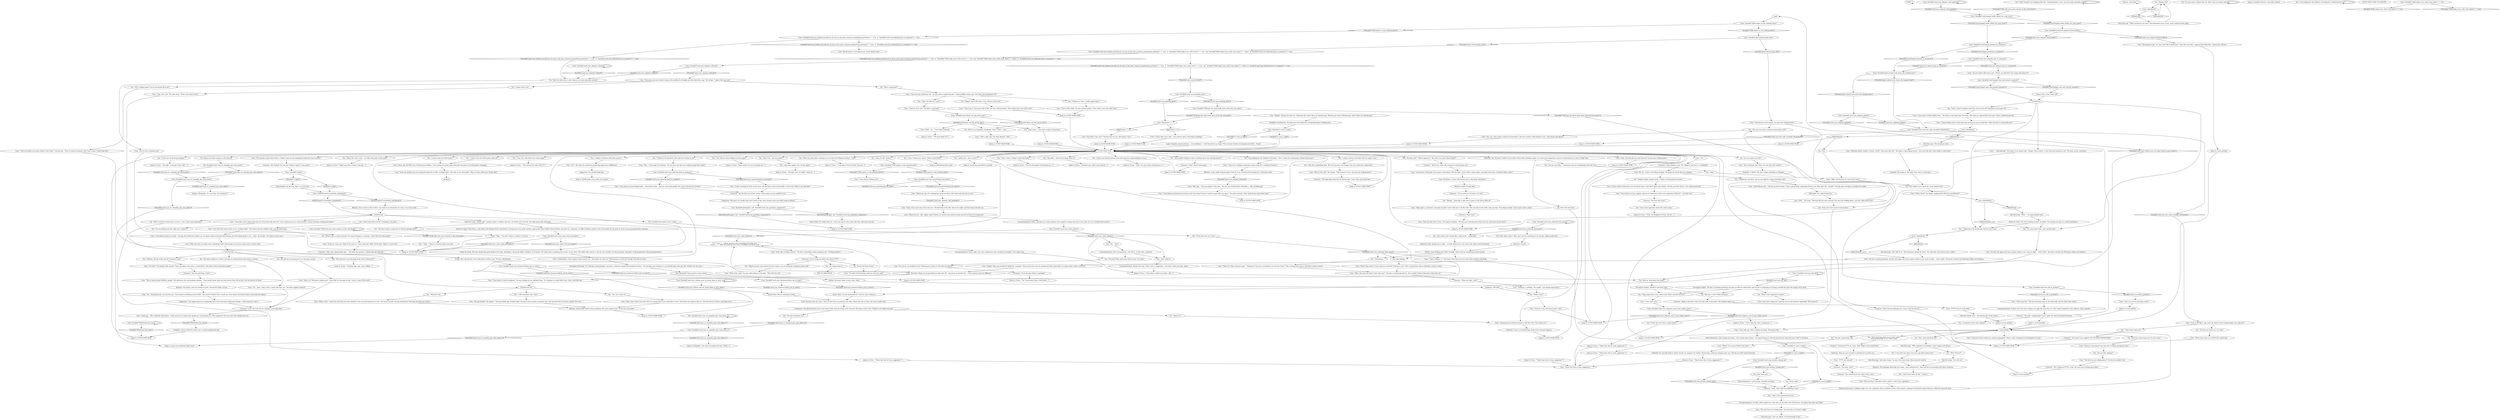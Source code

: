 # YARD / CUNO
# * All greeting except "Making amends".
#* Throwing up advice.
#* Buy pants.
# ==================================================
digraph G {
	  0 [label="START"];
	  1 [label="input"];
	  2 [label="You: \"Hey kid, a word. Police business.\""];
	  3 [label="You: \"Stop throwing rocks at my crime scene!\"\n\"Stop getting high at my crime scene!\""];
	  4 [label="You: \"I don't have time for this.\" [Leave.]"];
	  5 [label="Jump to: [cuno prehub]"];
	  6 [label="Cuno: \"Cuno dies, you're gonna pick one out of his brain like that too? Cuno's gonna go out in a hail of bullets. Gonna look like a fucking porcupine.\""];
	  7 [label="You: \"Total *retards* use language like that. Congratulations, Cuno, you just made yourself a retard.\""];
	  8 [label="Cuno: \"Uh...\""];
	  9 [label="You: \"I got more speed. Let's do this again.\""];
	  10 [label="Jump to: [Cuno: \"\"Fucking right, pig. Cuno's filling...\"]"];
	  11 [label="Cuno: \"Uh... North Jamrock,\" he corrects you. \"Cuno meant everything north of 8/81. The rooster fucked Cuno's words up. Cuno doesn't do South. Doesn't fuck with the Madre.\""];
	  12 [label="Cuno: Variable[\"XP.befriend_the_cuno\"]"];
	  13 [label="Variable[\"XP.befriend_the_cuno\"]", shape=diamond];
	  14 [label="!(Variable[\"XP.befriend_the_cuno\"])", shape=diamond];
	  15 [label="Volition: Good idea."];
	  16 [label="Untitled hub (02)"];
	  17 [label="Pain Threshold: Feels good for some reason."];
	  18 [label="Jump to: [CUNO MAIN HUB]"];
	  19 [label="You: \"Okay.\""];
	  20 [label="Cuno: \"You and Cuno are fucking done. Get the fuck out of Cuno's sight.\""];
	  21 [label="Cuno: \"... kipt kipt kipt.\" He comes to an abrupt stop. \"Alright, shut it down, C, the Cunn has business to do.\" He turns to you, victorious."];
	  22 [label="You: \"But I didn't try to shoot her, I just aimed at her.\""];
	  23 [label="Jump to: [CUNO MAIN HUB]"];
	  24 [label="Cuno: Variable[\"yard.cuno_fist_fail\"]"];
	  25 [label="Variable[\"yard.cuno_fist_fail\"]", shape=diamond];
	  26 [label="!(Variable[\"yard.cuno_fist_fail\"])", shape=diamond];
	  27 [label="Cuno: Variable[\"yard.cuno_altgreet_tribunal\"]"];
	  28 [label="Variable[\"yard.cuno_altgreet_tribunal\"]", shape=diamond];
	  29 [label="!(Variable[\"yard.cuno_altgreet_tribunal\"])", shape=diamond];
	  30 [label="Cuno: \"Fuck out of here with your commie propaganda. There's only Cunoganda in the Kingdom of Cuno.\""];
	  31 [label="You: \"Look, I have questions for you.\""];
	  32 [label="Cuno: \"Cuno's riding it, C.\" He wipes sweat from his brow and sends another rock flying."];
	  33 [label="You: \"Maybe I do?\""];
	  34 [label="Cuno: \"Well... uh...\" Cuno looks confused."];
	  35 [label="You: \"Oh yeah? What about your little Locust City then?\""];
	  36 [label="You: Cunofied Nonvomitor, here I come!"];
	  37 [label="You: \"Oh yeah, kids!\" (Nod in approval.) \"But don't you mean *desert kipt*?\""];
	  38 [label="You: \"I took care of the drug situation.\""];
	  39 [label="You: Try once more to figure him out, find a way to connect with him."];
	  40 [label="You: Variable[\"yard.cuno_wc_empathy_get_cuno_alone_2\"]"];
	  41 [label="Variable[\"yard.cuno_wc_empathy_get_cuno_alone_2\"]", shape=diamond];
	  42 [label="!(Variable[\"yard.cuno_wc_empathy_get_cuno_alone_2\"])", shape=diamond];
	  43 [label="Cuno: \"One word out of you, pigshit, and you're locked out of the Cuno experience *forever* -- you hear me?\""];
	  44 [label="Cuno: \"Fuck did you want anyway, you got your fuckbag down?\""];
	  45 [label="Jump to: [seafort.deserter_cuno_fake_switch]"];
	  46 [label="END OF EXISTENCE"];
	  47 [label="Cuno: \"Wish Cuno could,\" he says with sadness in his eyes. \"That shit was vile.\""];
	  48 [label="Cuno: \"Yeah, Cuno's got some advice for you.\" The kid looks to his left, then to his right, and then leans towards you."];
	  49 [label="Cuno: \"Cuno saw you wield that can,\" he says with an approving nod. \"Sweet graffito action, pig. Cuno likes that delinquent shit.\""];
	  50 [label="Cuno: \"People. They say you kind of *died* for a moment. That you let your shit out already, but then came back. So I guess that's what's cool now.\""];
	  51 [label="Jump to: [Cuno: \"\"Cuno knows where you sleep -- the...\"]"];
	  52 [label="Jump to: [CUNO MAIN HUB]"];
	  53 [label="You: \"Are you kids siblings?\""];
	  54 [label="Reaction Speed: Fast -- this kid has got street smarts."];
	  55 [label="Perception (Sight): The boy is sweating profusely, his eyes are like two black holes and his jaw is twitching as if trying to break free from the empire of his body."];
	  56 [label="Jump to: [TASK.make_truce_with_Cuno_done]"];
	  57 [label="Untitled hub"];
	  58 [label="Cunoesse: \"Yeah! *Real* interesting.\""];
	  59 [label="Jump to: [Cuno: \"\"No. Cuno doesn't give a fuck about...\"]"];
	  60 [label="Cuno: \"Look bitches, Cuno's gonna wrap it up for you.\" He pushes his chin out. \"Talk business or fuck off. Enough 'bout this art shit.\""];
	  61 [label="Esprit de Corps: \"Bleed, pig!\" someone opens a window and says, but Émile can't see who. His sight grows dim with pain..."];
	  62 [label="You: \"This all so superficial, kids. The race mystery runs deeper than you could ever understand.\""];
	  63 [label="Jump to: [Cuno: \"\"The fuck about it?\"\"]"];
	  64 [label="Authority: VICTORY!"];
	  65 [label="Cuno: Variable[\"yard.cuno_volition_says_he_hasnt_been_in_your_room\"]"];
	  66 [label="Variable[\"yard.cuno_volition_says_he_hasnt_been_in_your_room\"]", shape=diamond];
	  67 [label="!(Variable[\"yard.cuno_volition_says_he_hasnt_been_in_your_room\"])", shape=diamond];
	  68 [label="Cuno: \"You missed a good show before. A *kipt* came by and completely fucked the tree to pieces.\""];
	  69 [label="You: \"Cuno, I... I threw up and I can't investigate the body now...\"\n\"Cuno, I... I... keep throwing up and I can't investigate the body at all...\""];
	  70 [label="Jump to: [CUNO MAIN HUB]"];
	  71 [label="Jump to: [Cuno: \"\"Shoot that shit at Cuno, piggonaut.\"\"]"];
	  72 [label="Jump to: [Cuno: \"\"Shoot that shit at Cuno, piggonaut.\"\"]"];
	  73 [label="Cuno: Variable[\"yard.cuno_authority_fuck_cuno\"]"];
	  74 [label="Variable[\"yard.cuno_authority_fuck_cuno\"]", shape=diamond];
	  75 [label="!(Variable[\"yard.cuno_authority_fuck_cuno\"])", shape=diamond];
	  76 [label="Cuno: \"Yeah...\" There's a dreamy look in his eyes."];
	  77 [label="Cuno: Variable[\"yard.cuno_altgreet_wall_painting\"]"];
	  78 [label="Variable[\"yard.cuno_altgreet_wall_painting\"]", shape=diamond];
	  79 [label="!(Variable[\"yard.cuno_altgreet_wall_painting\"])", shape=diamond];
	  80 [label="You: \"What's that supposed to mean?\""];
	  81 [label="You: Hold on, what does that mean?"];
	  82 [label="Cuno: \"Cuno knows where you sleep -- the pig who fucked his window up. I'm gonna climb in through that balcony, put the fucking knife in you... yeah,\" he mouths: \"I've been in your room.\""];
	  83 [label="You: \"Hmmm... looks like it does have a place in the future after all.\""];
	  84 [label="Cuno: \"Yeah, the fuck did you want anyway? You got your fuckbag down.\""];
	  85 [label="You: \"I have more questions about the crime scene.\""];
	  86 [label="Authority: No! You don't *need* to ever talk to these little shitheads again. It's much more important to prove to this kid you're a man. A *big* man."];
	  87 [label="You: \"About the crime scene -- you kids often play in this yard?\""];
	  88 [label="You: \"I am looking for the Children of the Big Sea. Would that be you?\""];
	  89 [label="Cuno: \"Cuno is the Big C, pig, and Cuno doesn't have fucking diaper rats, does he?\""];
	  90 [label="Cuno: \"Cuno cares now.\""];
	  91 [label="Jump to: [Cuno: \"\"Can't talk, pig. Shit's coming up...\"]"];
	  92 [label="You: \"Really Cuno?\""];
	  93 [label="Jump to: [cuno prehub]"];
	  94 [label="You: \"I'm not getting into this right now.\" [Leave.]"];
	  95 [label="Esprit de Corps: Porta Rosa, a side alley of the Boogie Street spearhead. A young man in his early twenties approaches Patrol Officer Émile Mollins and asks for a cigarette. As Officer Mollins reaches in his coat pocket for the pack of 'Astra' he just purchased this morning..."];
	  96 [label="You: \"Don't be silly, you're a kid. Answer me some questions instead.\""];
	  97 [label="Cuno: Variable[\"TASK.add_even_more_beauty_to_the_wall_done\"]"];
	  98 [label="Variable[\"TASK.add_even_more_beauty_to_the_wall_done\"]", shape=diamond];
	  99 [label="!(Variable[\"TASK.add_even_more_beauty_to_the_wall_done\"])", shape=diamond];
	  100 [label="darkhub"];
	  101 [label="Rhetoric: Money-debt doesn't mean anything. He's just saying words. You're not in his debt."];
	  102 [label="Cuno: \"After this shit you better have something *real* interesting to say if you wanna stay in Cuno's face.\""];
	  103 [label="Drama: Sire, the boy has *not* really been in thine room. 'Tis but a falsification."];
	  104 [label="Conceptualization: It's like a little engine has come alive on the other side of the fence. An engine that only says *kipt*."];
	  105 [label="Cuno: \"Alright.\" He juts his chin out. \"Entertain the Cuno! Show me whatcha got. Whatcha got there? Whatcha got, huh?! Show me whatcha got!\""];
	  106 [label="You: Figure out what's going on with this kid."];
	  107 [label="You: Variable[\"yard.cuno_wc_empathy_get_cuno_alone\"]"];
	  108 [label="Variable[\"yard.cuno_wc_empathy_get_cuno_alone\"]", shape=diamond];
	  109 [label="!(Variable[\"yard.cuno_wc_empathy_get_cuno_alone\"])", shape=diamond];
	  110 [label="Cunoesse: \"You heard Cuno, pighole! NO FUCKING DIAPER RATS!\""];
	  111 [label="You: \"I am looking for the Children of the Big C. The C stands for Communism. Would that be you?\""];
	  112 [label="You: \"Stop using slurs at my crime scene. That's not how we do it.\""];
	  113 [label="Cuno: \"What?! You wanna *fuck* Cuno now?\""];
	  114 [label="Cuno: \"Can't you see I'm throwing rocks?!\""];
	  115 [label="Cuno: \"Necromancer pig,\" he says, eyes full of admiration. \"That shit was dark... going in there like that... brutal shit. Tell me:\""];
	  116 [label="You: \"Who's saying that?\""];
	  117 [label="Kim Kitsuragi: \"Not *all* of us.\" The lieutenant shakes his head. \"Acts like that stick with you for a while.\""];
	  118 [label="You: Never mind."];
	  119 [label="Jump to: [CUNO MAIN HUB]"];
	  120 [label="You: \"He said to thank you. Wasn't too keen on chasing down that armour anyway.\""];
	  121 [label="You: \"Yes. Let's move on.\""];
	  122 [label="Cuno: The kid raises his voice: \"But you and Cuno are good for now. Pals. Shoot that shit at Cuno, let's have a jolly time.\""];
	  123 [label="Savoir Faire: It's not impossible for a boy his size to climb in..."];
	  124 [label="Jump to: [Cuno: \"\"Yeah, the Kingdom of Cuno, the fuc...\"]"];
	  125 [label="Kim Kitsuragi: \"Hmh...\" An imperceptible nod."];
	  126 [label="Kim Kitsuragi: \"*We* shouldn't do anything. I don't tempt such forces.\""];
	  127 [label="Cuno: \"F****ts love it in the dick.\""];
	  128 [label="Cuno: \"Yeah, like a fucking volcano!\" The kid is mimicking violent puking noises. \"Fucking pathetic.\""];
	  129 [label="Cuno: \"So you tried to kill Cuno's girl... What's up with that? You wanna talk about it?\""];
	  130 [label="Jump to: [Cuno: \"\"Right, pig, this is where Cuno pla...\"]"];
	  131 [label="Jump to: [CUNO MAIN HUB]"];
	  132 [label="Jump to: [CUNO MAIN HUB]"];
	  133 [label="Kim Kitsuragi: \"*Why* would you say that?\" The lieutenant turns to you, more surprised than angry."];
	  134 [label="Conceptualization: That's right, turn your weaknesses into conceptual strengths. Try it again now."];
	  135 [label="Cuno: \"The fuck are you talking about?\" He throws another rock."];
	  136 [label="Cuno: Variable[\"yard.cuno_left_in_prehub\"]"];
	  137 [label="Variable[\"yard.cuno_left_in_prehub\"]", shape=diamond];
	  138 [label="!(Variable[\"yard.cuno_left_in_prehub\"])", shape=diamond];
	  139 [label="Jump to: [Cuno: \"\"Shoot that shit at Cuno, piggonaut.\"\"]"];
	  140 [label="Cuno: \"Cuno's cruising his bitch on the town and the bitch comes back griefin' to the Cuno? What is up with that?\""];
	  141 [label="Savoir Faire: It's totally okay for a man your age to wear pants like that. And you're not fat."];
	  142 [label="Jump to: [Empathy: \"You were too pushy last time. Think...\"]"];
	  143 [label="Suggestion: You should thank him."];
	  144 [label="Esprit de Corps: The man shoots him point blank in his chest. Breathless, the patrol officer collapses in the gutter. His right hand is grabbing the armour on his chest. The bullet didn't pierce it, but he can't breathe. On the pavement, the patter of the perpetrator's feet growing distant."];
	  145 [label="Cunoesse: \"Kipt, kipt, kiptidy kipty kipt...\" The little one sputters, \"kiptidy kipt kipt kipt kipt...\""];
	  146 [label="Jump to: [CUNO MAIN HUB]"];
	  147 [label="Cuno: \"Yeah, kipt's a cool word. Cool men say kipt. Cuno's dad says it all the time, they say kipt on the radio. Cops say kipt. Even kipts say kipt. Cuno's cool. Cuno's a kipt.\""];
	  148 [label="You: \"Alright alright, simmer down. I think we all learned our lesson.\""];
	  149 [label="Jump to: [XP.befriend_the_cuno]"];
	  150 [label="Cuno: Variable[\"yard.cuno_dramaorvolition_not_in_room\"]"];
	  151 [label="Variable[\"yard.cuno_dramaorvolition_not_in_room\"]", shape=diamond];
	  152 [label="!(Variable[\"yard.cuno_dramaorvolition_not_in_room\"])", shape=diamond];
	  153 [label="You: \"I'll write you down as a 'no' then.\""];
	  154 [label="Cunoesse: \"Oh yeah, *napakymppi* Cuno!\" yells the other kid behind the fence."];
	  155 [label="Rhetoric: The language these kids are using... pure unfettered id. There will be no reasoning with those creatures."];
	  156 [label="Cuno: \"The fuck does Cuno know what a rake is. Cuno's not a gardener.\""];
	  157 [label="DOOM THAT CAME TO SARNATH"];
	  158 [label="You: \"You got a good hand, kid!\""];
	  159 [label="Cuno: \"Can't talk, pig. Shit's coming up strong. Throwing rocks.\""];
	  160 [label="Electrochemistry: Shit coming up strong... that sounds good. Joyous. You should hang out with this kid and see what that juicy *shit* is all about."];
	  161 [label="Cuno: \"You're still a dink,\" he says without malice. \"Now what's your case with Cuno?\""];
	  162 [label="You: \"Easy, Cuno... I just had a couple of questions.\""];
	  163 [label="Kim Kitsuragi: \"Just take it easy,\" he says with what seems like excessive caution."];
	  164 [label="Conceptualization: Don't ask questions, roll with it. It will work, I promise!"];
	  165 [label="Cuno: DayCount() == 3"];
	  166 [label="DayCount() == 3", shape=diamond];
	  167 [label="!(DayCount() == 3)", shape=diamond];
	  168 [label="Cuno: \"Cuno hopes you learned your lesson and Cuno doesn't have to send his guys after you again.\" He nods seriously. \"Now, what do you want from Cuno?\""];
	  169 [label="Cuno: \"Cuno knows which kipt Cuno meant. Cuno knows *all* the kipts. Cuno's dad's a kipt-expert, says kipt every day! A hundred times a day!!\""];
	  170 [label="Cuno: \"Uh... fuck... okay. Cuno's a giver like that, yes.\" He looks slightly confused."];
	  171 [label="Cunoesse: \"Are you snitching, Cuno?!\""];
	  172 [label="Cuno: \"What is this -- tryin'a be cool with your new asshole? Cuno was just being nice to you.\" He waves you off. \"You got fucked bad. Now limp the fuck out of here.\""];
	  173 [label="Cunoesse: \"Even the pigs think it's garbage!\""];
	  174 [label="Perception (Hearing): \"It's still piss-weak garbage!\" you hear a subsonic squeak from behind the fence. \"No one likes your fucking art, you should bang with your life. Murder was the case...\""];
	  175 [label="Cuno: IsKimHere()"];
	  176 [label="IsKimHere()", shape=diamond];
	  177 [label="!(IsKimHere())", shape=diamond];
	  178 [label="Cuno: \"Whatcha fuckin' noddin' at there, 'clard?! Cuno sees that shit.\" He makes a discarding motion. \"Let's just talk shit, Cuno needs to calm down.\""];
	  179 [label="You: Nod."];
	  180 [label="Cuno: \"Now lay that shit at Cuno.\" He snaps his fingers. \"You got your fuck bag down from the tree, fuck more do you want?\""];
	  181 [label="Cuno: IsTHCPresent(\"revacholian_nationhood\")"];
	  182 [label="IsTHCPresent(\"revacholian_nationhood\")", shape=diamond];
	  183 [label="!(IsTHCPresent(\"revacholian_nationhood\"))", shape=diamond];
	  184 [label="Jump to: [CUNO MAIN HUB]"];
	  185 [label="You: \"Oh, now you want a normal conversation, huh?\""];
	  186 [label="Cuno: \"Like fuck you did...\" He lets go of his throat. \"Cuno's gonna keep saying kipt forever now. Kipt, kipt, kih.. *cough*.\" He only gets two kipts out before he coughs."];
	  187 [label="You: \"Cuno, let's talk about your shack again.\""];
	  188 [label="You: \"I want to buy the FALN pants.\""];
	  189 [label="Cuno: Variable[\"tc.kipt\"]"];
	  190 [label="Variable[\"tc.kipt\"]", shape=diamond];
	  191 [label="!(Variable[\"tc.kipt\"])", shape=diamond];
	  192 [label="You: \"We're talking again? You're not pissed off at me?\""];
	  193 [label="Cuno: \"Cuno isn't a fucking communist, bacon man, he's a fucking *Cunoist.*\""];
	  194 [label="Cuno: \"What's the matter? Cuno's got you cornered? Nothing to say?\" He's swaying from side to side like a vicious rooster."];
	  195 [label="Jump to: [Cuno: \"\"Shitload, pig, what's your questio...\"]"];
	  196 [label="Jump to: [CUNO MAIN HUB]"];
	  197 [label="You: \"I guess that's true.\""];
	  198 [label="Jump to: [CUNO MAIN HUB]"];
	  199 [label="Cunoesse: \"He's calling us f****ts, Cuno! He says we're fucking each other.\""];
	  200 [label="Cuno: Variable[\"TASK.report_to_the_tribunal_done\"]"];
	  201 [label="Variable[\"TASK.report_to_the_tribunal_done\"]", shape=diamond];
	  202 [label="!(Variable[\"TASK.report_to_the_tribunal_done\"])", shape=diamond];
	  203 [label="Cuno: Variable[\"yard.cuno_lets_talk_succeded_whitecheck\"]"];
	  204 [label="Variable[\"yard.cuno_lets_talk_succeded_whitecheck\"]", shape=diamond];
	  205 [label="!(Variable[\"yard.cuno_lets_talk_succeded_whitecheck\"])", shape=diamond];
	  206 [label="Cuno: \"Watch out, pig. It's a dangerous world out there. But Cuno's got his eyes on you.\""];
	  207 [label="Jump to: [Cuno: \"\"All right, now we talkin'. Same sh...\"]"];
	  208 [label="You: \"I want to buy the FALN pants after all.\""];
	  209 [label="You: \"He told me you promised to 'sic the pigs' on him.\""];
	  210 [label="Jump to: [CUNO MAIN HUB]"];
	  211 [label="You: \"Cuno, I wasn't trying to shoot her. It just went off. Sometimes it just goes off...\""];
	  212 [label="Cuno: \"Cuno wants to like reckless shit...\" He looks at one hand, then the other. \"But then you almost kill Cuno's girl. Cuno's conflicted and shit.\""];
	  213 [label="Composure: The determination in his voice leaves little room for doubt in his sincerity. He means every word. *Needs* to be taken seriously."];
	  214 [label="You: \"Try me, you little...\" (Seriously risk your relationship with the Cuno.)"];
	  215 [label="Cunoesse: \"Fuck that f****t up, Cuno. Yeah! Right in the mouth-hole!\""];
	  216 [label="Authority: They pay you no heed or pretend not to notice you."];
	  217 [label="cuno prehub"];
	  218 [label="You: I don't know, that sounds like a risky move -- saying that."];
	  219 [label="You: Say nothing."];
	  220 [label="Cuno: \"Fuck no! Cuno doesn't buy that shit. Fucking entrapment shit.\""];
	  221 [label="Jump to: [CUNO MAIN HUB]"];
	  222 [label="Authority: Yeah, maybe you're right... it works better if it's not a kid at the other end of the barrel."];
	  223 [label="Jump to: [cuno prehub]"];
	  224 [label="Cuno: Variable[\"yard.cuno_locked_yourself_out_of_cuno_in_his_post_cunoesse_gunpointing_greeting\"] == true  or  (Variable[\"TASK.make_truce_with_Cuno\"] == true  and  Variable[\"TASK.make_truce_with_Cuno_done\"] == false)  or  Variable[\"yard.cuno_befriend_lost_to_cunoesse\"] == true"];
	  225 [label="Variable[\"yard.cuno_locked_yourself_out_of_cuno_in_his_post_cunoesse_gunpointing_greeting\"] == true  or  (Variable[\"TASK.make_truce_with_Cuno\"] == true  and  Variable[\"TASK.make_truce_with_Cuno_done\"] == false)  or  Variable[\"yard.cuno_befriend_lost_to_cunoesse\"] == true", shape=diamond];
	  226 [label="!(Variable[\"yard.cuno_locked_yourself_out_of_cuno_in_his_post_cunoesse_gunpointing_greeting\"] == true  or  (Variable[\"TASK.make_truce_with_Cuno\"] == true  and  Variable[\"TASK.make_truce_with_Cuno_done\"] == false)  or  Variable[\"yard.cuno_befriend_lost_to_cunoesse\"] == true)", shape=diamond];
	  227 [label="Cuno: Cuno starts doing the *I got my eye on you* gesture repeatedly. \"Who knows?!\""];
	  228 [label="Cunoesse: \"Watch out, Cuno! He's trying to crawl up your ass!\""];
	  229 [label="Kim Kitsuragi: The lieutenant nods."];
	  230 [label="Reaction Speed: Except kipts."];
	  231 [label="You: \"Okay, I'm off.\" [Leave.]"];
	  232 [label="Electrochemistry: I mean drugs. The kid's on drugs."];
	  233 [label="Cuno: \"Fuck no! Art's shit.\" He takes a step back."];
	  234 [label="You: (Write in an imaginary notebook.) \"Got it: *Art's... shit....\""];
	  235 [label="Cuno: \"Cool, cool, cool.\" He nods along. \"That's very cool to Cuno.\""];
	  236 [label="You: \"Great, but can I have a quick word?\""];
	  237 [label="Conceptualization: Always the cynic. Then I have a suggestion -- just don't vomit any more, okay?"];
	  238 [label="You: \"You know what's a good line of work for getting shot?\""];
	  239 [label="Cuno: Variable[\"TASK.get_the_dead_body_down_from_the_tree_done\"]"];
	  240 [label="Variable[\"TASK.get_the_dead_body_down_from_the_tree_done\"]", shape=diamond];
	  241 [label="!(Variable[\"TASK.get_the_dead_body_down_from_the_tree_done\"])", shape=diamond];
	  242 [label="Jump to: [Cuno: \"\"All right, so you got Cuno's kilo....\"]"];
	  243 [label="Cuno: \"Here, pig. We FALN now. Performance buddies.\" Cuno unzips his jacket again and pulls the pants out of the plastic wrapping."];
	  244 [label="You: \"I talked to Mañana about the armour.\""];
	  245 [label="Cuno: \"Cuno doesn't reward weakness,\" he says looking at your pathetic limp. \"It's business as usual with Cuno. Cuno's cold like that.\""];
	  246 [label="Cunoesse: \"Try to crawl out of Cuno's ass now!\""];
	  247 [label="Jump to: [CUNO MAIN HUB]"];
	  248 [label="Volition: He hasn't been in your room, relax."];
	  249 [label="Conceptualization: If there ever was such a thing as an ugly kid, then this is it. He's almost exquisite in his ugliness. Like a gremlin."];
	  250 [label="Cuno: \"That's it?! That's all you've got -- *Noooooo*? Got your ass handed to you by the Cuno?!\" He's swaying from side to side like a vicious rooster."];
	  251 [label="Cuno: Variable[\"yard.shack_saw_the_locust_city\"]"];
	  252 [label="Variable[\"yard.shack_saw_the_locust_city\"]", shape=diamond];
	  253 [label="!(Variable[\"yard.shack_saw_the_locust_city\"])", shape=diamond];
	  254 [label="Cuno: IsKimHere()"];
	  255 [label="IsKimHere()", shape=diamond];
	  256 [label="!(IsKimHere())", shape=diamond];
	  257 [label="Cuno: \"Fuck no, Cuno still doesn't give a shit.\""];
	  258 [label="Cuno: Variable[\"yard.cuno_altgreet_found_bullet\"]"];
	  259 [label="Variable[\"yard.cuno_altgreet_found_bullet\"]", shape=diamond];
	  260 [label="!(Variable[\"yard.cuno_altgreet_found_bullet\"])", shape=diamond];
	  261 [label="You: \"Let's discuss these illegal narcotics again.\""];
	  262 [label="You: \"Hey Cuno... got any speed?\""];
	  263 [label="Cuno: \"Cuno gives you hot fucking leads... snitch-bitch style -- and you come back griefin' the Cuno? The fuck out of here!\""];
	  264 [label="Cunoesse: \"Cuno sent your fat ass running around like jello!\""];
	  265 [label="You: \"Whatever, kid...\""];
	  266 [label="Cuno: \"You got fucked.\" He repeats. \"You got fucked, pig. Fucked *bad*. Of course you're gonna remember this. Now get the fuck out of here, griefin' the Cuno...\""];
	  267 [label="Cunoesse: \"You hear the Cuno?\""];
	  268 [label="You: Nod. (You hear him.)"];
	  269 [label="Cuno: \"Fuck you, Cuno says *kipt* if he wants to. Cuno's dad says *kipt* all the time. *Kipt's* a cool word.\""];
	  270 [label="Cunoesse: \"The huge kipt made him his bottom kipt, Cuno! Stay away from him!\""];
	  271 [label="Esprit de Corps: You *are* making excuses, he thinks. For aiming your gun at a child nonetheless."];
	  272 [label="You: \"What *forces*?\""];
	  273 [label="Cuno: \"Cuno doesn't fucking care.\""];
	  274 [label="You: \"I don't know, does he?\""];
	  275 [label="Rhetoric: A new mode of government: Rule by Cuno. Outside of this backyard, it will never exist."];
	  276 [label="Cuno: \"Cuno's got this.\" The boy throwing rocks at the dead body can't be older than twelve."];
	  277 [label="Authority: It's just like back in school. Insults are weapons for bullies. Disarm him, make his weapons your own. Tell him you *do* wanna fuck him."];
	  278 [label="You: Uhh... what?"];
	  279 [label="You: \"I'm sorry about that, I got carried away.\""];
	  280 [label="Jump to: [CUNO MAIN HUB]"];
	  281 [label="Jump to: [cuno prehub]"];
	  282 [label="You: \"What was that about running you an errand and *illegal narcotics*, Cuno?\""];
	  283 [label="Jump to: [Cuno: \"\"Cuno gets it from his dad. Cuno an...\"]"];
	  284 [label="Cuno: HasVolitionDamage()  and  Variable[\"yard.cuno_gardener_composure\"]"];
	  285 [label="HasVolitionDamage()  and  Variable[\"yard.cuno_gardener_composure\"]", shape=diamond];
	  286 [label="!(HasVolitionDamage()  and  Variable[\"yard.cuno_gardener_composure\"])", shape=diamond];
	  287 [label="Perception (Sight): The kid is obviously high."];
	  288 [label="Suggestion: Cuno appreciates you recognizing him as the sovereign of Jamrock, though... North Jamrock, that is."];
	  289 [label="Cuno: \"It's not art, it's fucking brutal. Nothing pussy about it! The fuck out of here!\""];
	  290 [label="Cuno: Variable[\"yard.cuno_esprit_shot_porcupine\"]"];
	  291 [label="Variable[\"yard.cuno_esprit_shot_porcupine\"]", shape=diamond];
	  292 [label="!(Variable[\"yard.cuno_esprit_shot_porcupine\"])", shape=diamond];
	  293 [label="Drama: Sire, it just *went off*!"];
	  294 [label="Savoir Faire: But he could get in there."];
	  295 [label="Cuno: \"Aaaaaand you're back in business with the Cuno. Now what is it?\""];
	  296 [label="Jump to: [Cuno: \"\"The fuck do you want with it?\"\"]"];
	  297 [label="Cuno: \"What, bitch?! You fuckin' making EXCUSES for yourself now?\""];
	  298 [label="You: \"A moment of your time, please!\""];
	  299 [label="Cuno: Variable[\"TASK.make_truce_with_Cuno_done\"] == true"];
	  300 [label="Variable[\"TASK.make_truce_with_Cuno_done\"] == true", shape=diamond];
	  301 [label="!(Variable[\"TASK.make_truce_with_Cuno_done\"] == true)", shape=diamond];
	  302 [label="Cuno: \"Shoot that shit at Cuno, piggonaut.\""];
	  303 [label="You: \"Maybe you got some advice for me? I mean, you are obviously handling it quite well.\""];
	  304 [label="Cunoesse: \"You're lucky you didn't die there, f****t!\""];
	  305 [label="You: \"Ah, forget about it.\""];
	  306 [label="Cuno: \"What are you... like, eighty, right? Maybe you should stop embarrassing yourself in front of a fucking kid.\""];
	  307 [label="You: Juicy what now?"];
	  308 [label="You: I don't think so."];
	  309 [label="You: \"I'll be there for you, Cuno.\""];
	  310 [label="Cuno: \"Pig...\" Cuno slaps his forehead. \"Do you have any idea how fucking stupid that sounds.\""];
	  311 [label="Cuno: \"This is some ancient bullshit, people!\" He addresses the surrounding windows. \"Cuno would rather take ten than snitch! Pig's full of shit! Get the fuck out of here!\""];
	  312 [label="You: \"You don't threaten me.\""];
	  313 [label="Cuno: \"Can't tell Cuno what words to use. Fucking *kipt*.\" He imbues the last syllable with a special kind of joy."];
	  314 [label="Cuno: \"Kh...ff... Cuno's not fucking choking.\" He grabs his throat like he's choking."];
	  315 [label="Untitled hub"];
	  316 [label="Cuno: \"Yes, yes, Cuno wants a normal conversation!\" He even sounds a little plaintive now. \"Ask normal shit please.\""];
	  317 [label="Cuno: \"Shit...\" He stops. \"The fuck did you want anyway? You got your fuckbag down, now let's talk normal shit.\""];
	  318 [label="You: \"I want to discuss the body with you again, Cuno.\""];
	  319 [label="You: \"Cuno, I found your shack.\" (Point to the shack.)"];
	  320 [label="Cuno: Variable[\"tc.cuno_is_high\"]"];
	  321 [label="Variable[\"tc.cuno_is_high\"]", shape=diamond];
	  322 [label="!(Variable[\"tc.cuno_is_high\"])", shape=diamond];
	  323 [label="You: \"I gotta ask... who is Cuno?\""];
	  324 [label="Cuno: Variable[\"yard.cuno_locked_yourself_out_of_cuno_in_his_post_cunoesse_gunpointing_greeting\"] == true  or  Variable[\"yard.cuno_befriend_lost_to_cunoesse\"] == true"];
	  325 [label="Variable[\"yard.cuno_locked_yourself_out_of_cuno_in_his_post_cunoesse_gunpointing_greeting\"] == true  or  Variable[\"yard.cuno_befriend_lost_to_cunoesse\"] == true", shape=diamond];
	  326 [label="!(Variable[\"yard.cuno_locked_yourself_out_of_cuno_in_his_post_cunoesse_gunpointing_greeting\"] == true  or  Variable[\"yard.cuno_befriend_lost_to_cunoesse\"] == true)", shape=diamond];
	  327 [label="Cunoesse: \"He *fucked* the tree up! Fucked it good! It was porno.\""];
	  328 [label="Jump to: [CUNO MAIN HUB]"];
	  329 [label="You: \"I think we've all moved past that by now, Cuno.\""];
	  330 [label="Cuno: IsKimHere()"];
	  331 [label="IsKimHere()", shape=diamond];
	  332 [label="!(IsKimHere())", shape=diamond];
	  333 [label="Authority: Exactly!"];
	  334 [label="Cuno: Variable[\"yard.hanged_bullet_fished_out_cuno_wow\"]"];
	  335 [label="Variable[\"yard.hanged_bullet_fished_out_cuno_wow\"]", shape=diamond];
	  336 [label="!(Variable[\"yard.hanged_bullet_fished_out_cuno_wow\"])", shape=diamond];
	  337 [label="Cuno: Variable[\"yard.cuno_altgreet_gun_at_cunoesse\"]"];
	  338 [label="Variable[\"yard.cuno_altgreet_gun_at_cunoesse\"]", shape=diamond];
	  339 [label="!(Variable[\"yard.cuno_altgreet_gun_at_cunoesse\"])", shape=diamond];
	  340 [label="You: \"You wouldn't happen to know anything about any missing locusts?\""];
	  341 [label="Cunoesse: \"Get the fuck out of here, fatass! Those pants are too small for you!\""];
	  342 [label="Jump to: [yard.cuno_punchhub_reached]"];
	  343 [label="Cuno: Variable[\"yard.cuno_wc_empathy_get_cuno_alone_2\"]"];
	  344 [label="Variable[\"yard.cuno_wc_empathy_get_cuno_alone_2\"]", shape=diamond];
	  345 [label="!(Variable[\"yard.cuno_wc_empathy_get_cuno_alone_2\"])", shape=diamond];
	  346 [label="Cuno: \"So?!\" He raises his eyebrows, projecting aggressive indifference."];
	  347 [label="Rhetoric: If you want to shut it down, you need to act decisively. It's Cuno. Use Cuno-words."];
	  348 [label="Jump to: [Cuno: \"\"Shoot that shit at Cuno, piggonaut.\"\"]"];
	  349 [label="You: \"So you respect me now?\""];
	  350 [label="Cuno: \"You're dreamin' pig. That's not how this shit *works*.\""];
	  351 [label="Untitled hub"];
	  352 [label="Cuno: IsKimHere()"];
	  353 [label="IsKimHere()", shape=diamond];
	  354 [label="!(IsKimHere())", shape=diamond];
	  355 [label="Jump to: [CUNO MAIN HUB]"];
	  356 [label="Cunoesse: \"You should throw the rake at him, Cuno.\""];
	  357 [label="Cuno: Variable[\"gates.mhead_took_down_the_hanged_man\"]"];
	  358 [label="Variable[\"gates.mhead_took_down_the_hanged_man\"]", shape=diamond];
	  359 [label="!(Variable[\"gates.mhead_took_down_the_hanged_man\"])", shape=diamond];
	  360 [label="Cuno: \"Or what? You'll fucking vomit on Cuno too, pig?\""];
	  361 [label="Cunoesse: \"What was that, Cuno?\""];
	  362 [label="Cuno: \"Do this shit again and Cuno's gonna climb in your room at night -- with a knife.\" He points towards the Whirling-in-Rags and whispers:"];
	  363 [label="Cuno: \"No one's moving anywhere. Do this shit again and Cuno's gonna climb in your room at night -- with a knife.\" He points towards the Whirling-in-Rags and whispers:"];
	  364 [label="You: \"I see what you mean, but we've got little choice here.\""];
	  365 [label="Cuno: Variable[\"yard.cuno_vomit_advice\"]"];
	  366 [label="Variable[\"yard.cuno_vomit_advice\"]", shape=diamond];
	  367 [label="!(Variable[\"yard.cuno_vomit_advice\"])", shape=diamond];
	  368 [label="Hand/Eye Coordination: The kid moves his hands like a basketball player dribbling fast."];
	  369 [label="Jump to: [CUNO MAIN HUB]"];
	  370 [label="You: \"Wish I could have been here to see it... Now, I have some questions.\""];
	  371 [label="Logic: Irregular speech patterns... overconfidence... Could this kid be on drugs? This warrants further investigation into this... *Cuno*."];
	  372 [label="Cuno: \"Uh what?\" He quickly looks around. \"Don't be playin' Cuno off as a snitch-bitch. The oldest trick in the book, people!\""];
	  373 [label="Cuno: \"Yeah, that's what Cuno said. Don't be saying what Cuno said back to Cuno.\" He throws his hands in the air. \"Get the fuck out of here, parroting Cuno...\""];
	  374 [label="You: \"Stop using *the k-word!* It belongs in the past.\""];
	  375 [label="You: \"Yeah, let's have normal conversation.\""];
	  376 [label="Kim Kitsuragi: \"You will see.\""];
	  377 [label="Cuno: \"Write Cuno down as a FUCK YOU, pencil pig.\""];
	  378 [label="Cunoesse: \"Right in the dick, Cuno! Get him right in the dick!\" The children ignore you."];
	  379 [label="Cuno: \"F****t shit himself.\""];
	  380 [label="Jump to: [CUNO MAIN HUB]"];
	  381 [label="You: \"Screw the both of you!\""];
	  382 [label="Cuno: Variable[\"yard.cuno_altgreet_ask_if_cuno_really_cares\"]"];
	  383 [label="Variable[\"yard.cuno_altgreet_ask_if_cuno_really_cares\"]", shape=diamond];
	  384 [label="!(Variable[\"yard.cuno_altgreet_ask_if_cuno_really_cares\"])", shape=diamond];
	  385 [label="Cuno: \"Nothing, C, nothing.\" He coughs. \"Just slicing some bacon.\""];
	  386 [label="Cuno: Variable[\"yard.cuno_altgreet_tribunal\"]"];
	  387 [label="Variable[\"yard.cuno_altgreet_tribunal\"]", shape=diamond];
	  388 [label="!(Variable[\"yard.cuno_altgreet_tribunal\"])", shape=diamond];
	  389 [label="Cuno: \"Shit, pig...\" You see respect in his eyes. \"You got torn up bad there. Bled like a... like a fucking pig.\""];
	  390 [label="Cuno: Variable[\"TASK.report_to_the_tribunal_done\"]"];
	  391 [label="Variable[\"TASK.report_to_the_tribunal_done\"]", shape=diamond];
	  392 [label="!(Variable[\"TASK.report_to_the_tribunal_done\"])", shape=diamond];
	  393 [label="Cuno: Variable[\"yard.cuno_posttribunal_exit_done\"]"];
	  394 [label="Variable[\"yard.cuno_posttribunal_exit_done\"]", shape=diamond];
	  395 [label="!(Variable[\"yard.cuno_posttribunal_exit_done\"])", shape=diamond];
	  396 [label="Cunoesse: \"Stop choking, Cuno! The *fägäri's* got you in a chokehold!\""];
	  397 [label="Jump to: [Cuno: \"\"Been waitin' for you to fucking ma...\"]"];
	  398 [label="You: \"I talked to the gardener. She said not to listen to you.\""];
	  399 [label="Jump to: [CUNO MAIN HUB]"];
	  400 [label="Authority: Cuno is a merciful king. Kind to his wayward subjects."];
	  401 [label="Cuno: \"Cuno's back to full power now, he doesn't give a shit about kipts and retards.\" He lets go of his throat. \"Let's talk normal shit.\""];
	  402 [label="Cuno: He boasts: \"Cuno's dad doesn't give a shit about *anything*.\""];
	  403 [label="Empathy: A *little*. But don't expect anything to *change*."];
	  404 [label="Cuno: Variable[\"yard.hanged_shot_and_missed_cunoesse\"]"];
	  405 [label="Variable[\"yard.hanged_shot_and_missed_cunoesse\"]", shape=diamond];
	  406 [label="!(Variable[\"yard.hanged_shot_and_missed_cunoesse\"])", shape=diamond];
	  407 [label="You: \"Cuno, I need a fridge to stash the body.\""];
	  408 [label="You: \"Kim, what should we do?\""];
	  409 [label="Cuno: Variable[\"yard.cuno_elchem_coming_up\"]"];
	  410 [label="Variable[\"yard.cuno_elchem_coming_up\"]", shape=diamond];
	  411 [label="!(Variable[\"yard.cuno_elchem_coming_up\"])", shape=diamond];
	  412 [label="Cuno: \"Everyone says you started crying in the middle of a firefight and then bled like a pig.\" He shrugs. \"I guess that was cool.\""];
	  413 [label="You: \"Kid! You wanna hang out? I'm not a narc.\""];
	  414 [label="Conceptualization: Hmm... perhaps you could compress this negative energy and turn it into some sort of a Cunofied Nonvomitor?"];
	  415 [label="You: \"Poppa's bad to the bone, Cuno. Rotten to the core.\""];
	  416 [label="You: \"Noooooooo...\""];
	  417 [label="Jump to: [cuno prehub]"];
	  418 [label="You: Yeah, that's clever! They can't call me something if I'm already calling myself that."];
	  419 [label="Cuno: \"Pigs...\" He nods. There's a silence. It carries."];
	  420 [label="Jump to: [Cuno: \"\"Yeah,\" he says slowly, meeting you...\"]"];
	  421 [label="Composure: The pants are totally okay, don't listen to her, she's trying to give you body image problems."];
	  422 [label="Cuno: \"Cuno can already see you soaring through the air like a fucking eagle.\" He looks at you with pride. \"Pig's in Cuno's debt now. Money-debt.\""];
	  423 [label="You: \"Nothing. The tip really paid off. Good job, Cuno.\""];
	  424 [label="You: \"He said you're now the king of the entire *Jamrock*?!\""];
	  425 [label="Empathy: You're a little bit closer now to understanding this kid."];
	  426 [label="Cuno: \"Look, pig...\" He's suddenly all business. \"Cuno sent you to rough some people up. Cuno played you. That happened. Now you and Cuno should move on.\""];
	  427 [label="Cuno: \"Just don't think coz you got half your dick shot off -- and you're an invalid now -- Cuno's gonna treat you different.\""];
	  428 [label="Cuno: \"Okay. The fuck do you want from Cuno?\""];
	  429 [label="You: \"What is this, a word museum? You wanna belong to a museum, Cuno? With the old people?\""];
	  430 [label="Cunoesse: \"Kipt-Cuno!\""];
	  431 [label="Half Light: You really fucked him."];
	  432 [label="Cuno: Variable[\"plaza.tribunal_kim_shot\"]"];
	  433 [label="Variable[\"plaza.tribunal_kim_shot\"]", shape=diamond];
	  434 [label="!(Variable[\"plaza.tribunal_kim_shot\"])", shape=diamond];
	  435 [label="Cunoesse: \"Don't let him dominate you, Cuno! Fuck his fat ass!\""];
	  436 [label="Encyclopedia: By the way, 'kipt' is a racial slur."];
	  437 [label="CUNO MAIN HUB"];
	  438 [label="You: \"The body -- what do you know about it?\""];
	  439 [label="Cuno: \"Fuck does Cuno care?\" The boy turns to you. (He doesn't care.)"];
	  440 [label="Cuno: Variable[\"yard.cuno_greeting_done\"]"];
	  441 [label="Variable[\"yard.cuno_greeting_done\"]", shape=diamond];
	  442 [label="!(Variable[\"yard.cuno_greeting_done\"])", shape=diamond];
	  443 [label="Physical Instrument: Goddamn right, he's not a gardener. He's an athlete. Every rock connects, making the battered corpse look just a little bit worse for wear."];
	  444 [label="Jump to: [Cuno: \"\"Shoot that shit at Cuno, piggonaut.\"\"]"];
	  445 [label="Cuno: \"Cuno's like Cuno's dad -- Cuno doesn't give a fuck about anything.\""];
	  446 [label="You: \"Yeah? You like art, Cuno?\""];
	  447 [label="Jump to: [Cuno: \"\"For the fuck-gimp? Good thing you...\"]"];
	  448 [label="You: \"I know you took the locusts from the traps the cryptozoologists set up.\""];
	  449 [label="Cuno: \"That's right, pig.\" He looks pleased. \"Shit.\""];
	  450 [label="Cuno: \"Who's the man now, huh? Cuno's the man!\" The kid is working himself up. \"You wouldn't believe the pussy Cuno tears up.\""];
	  451 [label="Jump to: [yard.cuno_befriend_failed_once]"];
	  452 [label="Cuno: Variable[\"tc.cuno_is_high\"]"];
	  453 [label="Variable[\"tc.cuno_is_high\"]", shape=diamond];
	  454 [label="!(Variable[\"tc.cuno_is_high\"])", shape=diamond];
	  455 [label="Jump to: [Empathy: \"It's not Cuno. It's Cunoesse.\"]"];
	  456 [label="Cuno: Variable[\"yard.cuno_wc_empathy_get_cuno_alone\"]"];
	  457 [label="Variable[\"yard.cuno_wc_empathy_get_cuno_alone\"]", shape=diamond];
	  458 [label="!(Variable[\"yard.cuno_wc_empathy_get_cuno_alone\"])", shape=diamond];
	  459 [label="Cuno: \"Yeah, so?\" He doesn't understand. \"Cuno *did* sic the pigs on him. Cuno's a man of his word.\""];
	  460 [label="You: \"I will remember this, Cuno.\""];
	  461 [label="You: \"Okay, let's.\""];
	  462 [label="Kim Kitsuragi: \"Let's go, officer. I've had enough of this.\""];
	  463 [label="Cuno: \"What is this shit?\" He shrugs. \"Talk normal to Cuno. You got your fuckbag down.\""];
	  464 [label="Jump to: [CUNO MAIN HUB]"];
	  465 [label="Cuno: The kid doesn't even look at you. You're dead to him."];
	  466 [label="Cuno: \"That was before you took a bullet to the *dick*,\" the kid says. \"Now it's back to business with Cuno. Cuno's *adult* like that.\""];
	  467 [label="Cunoesse: \"The rake, Cuno!\""];
	  468 [label="Cuno: Variable[\"yard.cuno_altgreet_mhead\"]"];
	  469 [label="Variable[\"yard.cuno_altgreet_mhead\"]", shape=diamond];
	  470 [label="!(Variable[\"yard.cuno_altgreet_mhead\"])", shape=diamond];
	  471 [label="Cunoesse: \"Yeah, Cuno! Ride the lightning, Cuno!\""];
	  472 [label="You: \"Thank you, Cuno. I really appreciate it.\""];
	  473 [label="Cuno: \"Cuno's pa is. You're just shit at life,\" he says without malice. \"Now what's your case with Cuno?\""];
	  474 [label="Volition: Stop thinking this idiotic thought  *now* and say something normal instead."];
	  475 [label="Cuno: \"You're such a bummer, pig.\""];
	  476 [label="Cuno: Variable[\"yard.hanged_pointed_at_cunoesse\"]"];
	  477 [label="Variable[\"yard.hanged_pointed_at_cunoesse\"]", shape=diamond];
	  478 [label="!(Variable[\"yard.hanged_pointed_at_cunoesse\"])", shape=diamond];
	  479 [label="Cuno: Variable[\"yard.cuno_reported_back_on_manana\"]"];
	  480 [label="Variable[\"yard.cuno_reported_back_on_manana\"]", shape=diamond];
	  481 [label="!(Variable[\"yard.cuno_reported_back_on_manana\"])", shape=diamond];
	  482 [label="Rhetoric: You found a real nice button to push. Turned the tables on him."];
	  483 [label="Jump to: [CUNO MAIN HUB]"];
	  484 [label="Cuno: \"Stop bending Cuno's mind and stop waving your gun around kids. What the fuck is wrong with you?\""];
	  485 [label="Empathy: He means it. He really does want to calm down."];
	  486 [label="Cuno: Variable[\"yard.cuno_dramaorvolition_not_in_room\"]"];
	  487 [label="Variable[\"yard.cuno_dramaorvolition_not_in_room\"]", shape=diamond];
	  488 [label="!(Variable[\"yard.cuno_dramaorvolition_not_in_room\"])", shape=diamond];
	  489 [label="You: \"Choked you out there. Serves you right for using reactionary shit.\""];
	  0 -> 0
	  1 -> 200
	  2 -> 378
	  3 -> 215
	  5 -> 217
	  6 -> 94
	  7 -> 7
	  8 -> 396
	  9 -> 207
	  11 -> 288
	  12 -> 12
	  12 -> 13
	  13 -> 483
	  14 -> 425
	  15 -> 15
	  16 -> 121
	  16 -> 460
	  16 -> 265
	  17 -> 198
	  18 -> 437
	  19 -> 428
	  20 -> 462
	  21 -> 146
	  22 -> 297
	  23 -> 437
	  24 -> 24
	  24 -> 25
	  25 -> 55
	  26 -> 440
	  27 -> 27
	  27 -> 28
	  28 -> 96
	  29 -> 389
	  30 -> 247
	  31 -> 104
	  32 -> 467
	  33 -> 330
	  34 -> 63
	  35 -> 289
	  36 -> 134
	  37 -> 228
	  38 -> 242
	  39 -> 39
	  40 -> 40
	  40 -> 41
	  41 -> 343
	  42 -> 343
	  43 -> 267
	  44 -> 185
	  44 -> 375
	  47 -> 69
	  48 -> 306
	  49 -> 472
	  49 -> 446
	  49 -> 415
	  50 -> 427
	  51 -> 81
	  52 -> 437
	  53 -> 135
	  54 -> 417
	  55 -> 80
	  55 -> 2
	  55 -> 112
	  57 -> 120
	  57 -> 209
	  57 -> 424
	  57 -> 423
	  58 -> 210
	  60 -> 174
	  61 -> 309
	  61 -> 238
	  61 -> 95
	  62 -> 463
	  64 -> 92
	  65 -> 65
	  65 -> 66
	  66 -> 294
	  67 -> 123
	  68 -> 327
	  69 -> 128
	  70 -> 437
	  71 -> 302
	  72 -> 302
	  73 -> 73
	  73 -> 74
	  74 -> 418
	  74 -> 218
	  75 -> 32
	  75 -> 219
	  75 -> 416
	  76 -> 131
	  77 -> 77
	  77 -> 78
	  78 -> 334
	  79 -> 48
	  80 -> 227
	  81 -> 287
	  82 -> 102
	  83 -> 147
	  84 -> 380
	  85 -> 124
	  86 -> 268
	  86 -> 214
	  87 -> 130
	  88 -> 88
	  89 -> 153
	  89 -> 274
	  90 -> 382
	  91 -> 159
	  92 -> 257
	  93 -> 217
	  95 -> 290
	  96 -> 475
	  97 -> 97
	  97 -> 98
	  98 -> 76
	  99 -> 334
	  101 -> 119
	  102 -> 57
	  103 -> 150
	  104 -> 20
	  105 -> 368
	  106 -> 107
	  107 -> 108
	  107 -> 109
	  108 -> 456
	  109 -> 456
	  110 -> 247
	  111 -> 193
	  112 -> 90
	  113 -> 277
	  114 -> 223
	  115 -> 5
	  116 -> 49
	  117 -> 363
	  118 -> 471
	  119 -> 437
	  120 -> 170
	  121 -> 373
	  122 -> 213
	  123 -> 122
	  125 -> 271
	  126 -> 272
	  126 -> 364
	  127 -> 54
	  128 -> 304
	  129 -> 404
	  131 -> 437
	  132 -> 437
	  133 -> 33
	  134 -> 51
	  135 -> 199
	  136 -> 137
	  136 -> 138
	  137 -> 114
	  138 -> 276
	  139 -> 302
	  140 -> 341
	  141 -> 464
	  143 -> 56
	  144 -> 60
	  145 -> 103
	  146 -> 437
	  147 -> 430
	  148 -> 401
	  150 -> 152
	  150 -> 151
	  151 -> 486
	  152 -> 248
	  153 -> 377
	  154 -> 1
	  154 -> 298
	  154 -> 93
	  155 -> 4
	  156 -> 443
	  158 -> 113
	  159 -> 160
	  160 -> 320
	  161 -> 328
	  162 -> 70
	  163 -> 155
	  164 -> 35
	  164 -> 308
	  165 -> 166
	  165 -> 167
	  166 -> 445
	  167 -> 439
	  168 -> 369
	  169 -> 402
	  170 -> 264
	  171 -> 311
	  172 -> 101
	  173 -> 59
	  174 -> 17
	  175 -> 176
	  175 -> 177
	  176 -> 229
	  177 -> 18
	  177 -> 179
	  178 -> 485
	  179 -> 428
	  180 -> 146
	  181 -> 182
	  181 -> 183
	  182 -> 315
	  183 -> 347
	  184 -> 437
	  185 -> 316
	  186 -> 431
	  187 -> 296
	  188 -> 243
	  189 -> 190
	  189 -> 191
	  190 -> 181
	  191 -> 436
	  192 -> 466
	  193 -> 275
	  194 -> 450
	  196 -> 437
	  197 -> 235
	  198 -> 437
	  199 -> 281
	  200 -> 201
	  200 -> 202
	  201 -> 432
	  202 -> 324
	  203 -> 204
	  203 -> 205
	  204 -> 89
	  205 -> 23
	  206 -> 79
	  208 -> 243
	  209 -> 459
	  210 -> 437
	  211 -> 212
	  212 -> 484
	  213 -> 312
	  213 -> 461
	  214 -> 19
	  215 -> 216
	  216 -> 379
	  217 -> 3
	  217 -> 52
	  217 -> 30
	  217 -> 408
	  217 -> 413
	  217 -> 158
	  218 -> 222
	  219 -> 194
	  220 -> 53
	  221 -> 437
	  222 -> 474
	  223 -> 217
	  224 -> 225
	  224 -> 226
	  225 -> 26
	  226 -> 386
	  228 -> 169
	  229 -> 178
	  230 -> 246
	  231 -> 390
	  232 -> 471
	  233 -> 251
	  234 -> 449
	  235 -> 427
	  236 -> 71
	  237 -> 51
	  238 -> 419
	  239 -> 240
	  239 -> 241
	  240 -> 165
	  241 -> 136
	  243 -> 422
	  244 -> 346
	  245 -> 16
	  246 -> 83
	  247 -> 437
	  248 -> 64
	  249 -> 154
	  250 -> 450
	  251 -> 252
	  251 -> 253
	  252 -> 162
	  252 -> 34
	  252 -> 234
	  253 -> 162
	  253 -> 234
	  254 -> 256
	  254 -> 255
	  255 -> 117
	  256 -> 363
	  257 -> 280
	  258 -> 259
	  258 -> 260
	  259 -> 476
	  260 -> 115
	  261 -> 397
	  262 -> 9
	  263 -> 341
	  264 -> 426
	  265 -> 172
	  266 -> 101
	  267 -> 85
	  268 -> 295
	  269 -> 145
	  270 -> 355
	  271 -> 329
	  271 -> 279
	  272 -> 376
	  274 -> 110
	  275 -> 29
	  276 -> 249
	  277 -> 72
	  278 -> 164
	  279 -> 362
	  280 -> 437
	  281 -> 217
	  282 -> 283
	  284 -> 285
	  284 -> 286
	  285 -> 141
	  286 -> 464
	  287 -> 112
	  287 -> 2
	  288 -> 264
	  289 -> 173
	  290 -> 291
	  290 -> 292
	  291 -> 144
	  292 -> 131
	  293 -> 351
	  294 -> 122
	  295 -> 400
	  297 -> 352
	  298 -> 159
	  299 -> 300
	  299 -> 301
	  302 -> 437
	  303 -> 47
	  304 -> 305
	  304 -> 381
	  304 -> 303
	  305 -> 46
	  306 -> 414
	  307 -> 232
	  308 -> 237
	  309 -> 75
	  310 -> 479
	  311 -> 482
	  312 -> 42
	  313 -> 82
	  313 -> 429
	  314 -> 489
	  314 -> 148
	  315 -> 36
	  315 -> 6
	  315 -> 370
	  315 -> 374
	  315 -> 61
	  316 -> 184
	  317 -> 185
	  317 -> 375
	  318 -> 62
	  319 -> 149
	  320 -> 321
	  320 -> 322
	  321 -> 471
	  322 -> 409
	  323 -> 342
	  324 -> 325
	  324 -> 326
	  325 -> 465
	  326 -> 96
	  327 -> 189
	  328 -> 437
	  329 -> 254
	  330 -> 331
	  330 -> 332
	  331 -> 133
	  332 -> 33
	  333 -> 474
	  334 -> 336
	  334 -> 335
	  335 -> 258
	  336 -> 476
	  337 -> 338
	  337 -> 339
	  338 -> 357
	  339 -> 129
	  340 -> 58
	  341 -> 421
	  343 -> 344
	  343 -> 345
	  344 -> 142
	  345 -> 451
	  346 -> 143
	  347 -> 315
	  348 -> 302
	  349 -> 350
	  350 -> 403
	  351 -> 329
	  351 -> 211
	  351 -> 21
	  351 -> 279
	  352 -> 353
	  352 -> 354
	  353 -> 125
	  354 -> 329
	  354 -> 279
	  355 -> 437
	  356 -> 156
	  357 -> 358
	  357 -> 359
	  358 -> 468
	  359 -> 203
	  360 -> 69
	  361 -> 385
	  362 -> 81
	  363 -> 50
	  364 -> 163
	  365 -> 366
	  365 -> 367
	  366 -> 35
	  366 -> 308
	  366 -> 278
	  367 -> 69
	  368 -> 452
	  369 -> 437
	  370 -> 139
	  371 -> 437
	  372 -> 171
	  373 -> 101
	  374 -> 313
	  375 -> 348
	  376 -> 155
	  377 -> 247
	  378 -> 127
	  379 -> 467
	  380 -> 437
	  381 -> 360
	  382 -> 384
	  382 -> 383
	  383 -> 91
	  383 -> 236
	  384 -> 280
	  385 -> 92
	  386 -> 387
	  386 -> 388
	  387 -> 96
	  388 -> 412
	  389 -> 168
	  390 -> 392
	  390 -> 391
	  391 -> 393
	  392 -> 273
	  393 -> 394
	  393 -> 395
	  395 -> 206
	  396 -> 314
	  398 -> 310
	  399 -> 437
	  400 -> 399
	  401 -> 43
	  402 -> 230
	  403 -> 435
	  404 -> 405
	  404 -> 406
	  405 -> 293
	  406 -> 351
	  407 -> 447
	  408 -> 126
	  409 -> 410
	  409 -> 411
	  410 -> 307
	  410 -> 118
	  411 -> 471
	  412 -> 192
	  412 -> 116
	  412 -> 197
	  413 -> 220
	  414 -> 365
	  415 -> 473
	  416 -> 250
	  417 -> 217
	  418 -> 333
	  419 -> 131
	  421 -> 284
	  422 -> 100
	  423 -> 372
	  424 -> 10
	  425 -> 483
	  426 -> 14
	  427 -> 245
	  428 -> 22
	  429 -> 269
	  430 -> 180
	  431 -> 317
	  432 -> 433
	  432 -> 434
	  433 -> 44
	  434 -> 224
	  435 -> 247
	  436 -> 181
	  437 -> 261
	  437 -> 262
	  437 -> 8
	  437 -> 398
	  437 -> 407
	  437 -> 282
	  437 -> 37
	  437 -> 38
	  437 -> 438
	  437 -> 187
	  437 -> 188
	  437 -> 318
	  437 -> 319
	  437 -> 448
	  437 -> 323
	  437 -> 68
	  437 -> 208
	  437 -> 340
	  437 -> 84
	  437 -> 86
	  437 -> 87
	  437 -> 349
	  437 -> 231
	  437 -> 106
	  437 -> 111
	  437 -> 244
	  438 -> 195
	  439 -> 221
	  440 -> 441
	  440 -> 442
	  441 -> 165
	  442 -> 239
	  443 -> 217
	  444 -> 302
	  445 -> 132
	  446 -> 233
	  448 -> 420
	  449 -> 196
	  450 -> 361
	  452 -> 453
	  452 -> 454
	  453 -> 437
	  454 -> 371
	  456 -> 457
	  456 -> 458
	  457 -> 455
	  458 -> 451
	  459 -> 264
	  460 -> 266
	  461 -> 295
	  463 -> 270
	  464 -> 437
	  466 -> 16
	  467 -> 356
	  468 -> 469
	  468 -> 470
	  469 -> 203
	  470 -> 67
	  471 -> 31
	  472 -> 161
	  473 -> 328
	  474 -> 32
	  474 -> 219
	  474 -> 416
	  475 -> 131
	  476 -> 477
	  476 -> 478
	  477 -> 337
	  478 -> 357
	  479 -> 480
	  479 -> 481
	  480 -> 263
	  481 -> 140
	  482 -> 11
	  483 -> 437
	  484 -> 175
	  485 -> 22
	  486 -> 488
	  486 -> 487
	  487 -> 294
	  488 -> 123
	  489 -> 186
}

